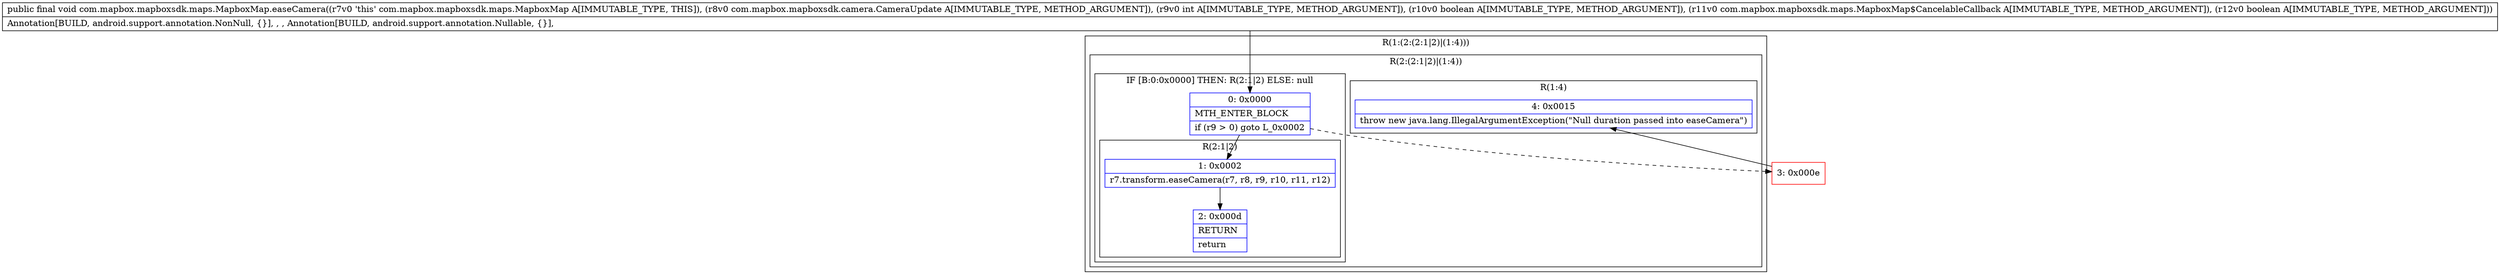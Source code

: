 digraph "CFG forcom.mapbox.mapboxsdk.maps.MapboxMap.easeCamera(Lcom\/mapbox\/mapboxsdk\/camera\/CameraUpdate;IZLcom\/mapbox\/mapboxsdk\/maps\/MapboxMap$CancelableCallback;Z)V" {
subgraph cluster_Region_1922999000 {
label = "R(1:(2:(2:1|2)|(1:4)))";
node [shape=record,color=blue];
subgraph cluster_Region_267204626 {
label = "R(2:(2:1|2)|(1:4))";
node [shape=record,color=blue];
subgraph cluster_IfRegion_2007627474 {
label = "IF [B:0:0x0000] THEN: R(2:1|2) ELSE: null";
node [shape=record,color=blue];
Node_0 [shape=record,label="{0\:\ 0x0000|MTH_ENTER_BLOCK\l|if (r9 \> 0) goto L_0x0002\l}"];
subgraph cluster_Region_1382732403 {
label = "R(2:1|2)";
node [shape=record,color=blue];
Node_1 [shape=record,label="{1\:\ 0x0002|r7.transform.easeCamera(r7, r8, r9, r10, r11, r12)\l}"];
Node_2 [shape=record,label="{2\:\ 0x000d|RETURN\l|return\l}"];
}
}
subgraph cluster_Region_1432691332 {
label = "R(1:4)";
node [shape=record,color=blue];
Node_4 [shape=record,label="{4\:\ 0x0015|throw new java.lang.IllegalArgumentException(\"Null duration passed into easeCamera\")\l}"];
}
}
}
Node_3 [shape=record,color=red,label="{3\:\ 0x000e}"];
MethodNode[shape=record,label="{public final void com.mapbox.mapboxsdk.maps.MapboxMap.easeCamera((r7v0 'this' com.mapbox.mapboxsdk.maps.MapboxMap A[IMMUTABLE_TYPE, THIS]), (r8v0 com.mapbox.mapboxsdk.camera.CameraUpdate A[IMMUTABLE_TYPE, METHOD_ARGUMENT]), (r9v0 int A[IMMUTABLE_TYPE, METHOD_ARGUMENT]), (r10v0 boolean A[IMMUTABLE_TYPE, METHOD_ARGUMENT]), (r11v0 com.mapbox.mapboxsdk.maps.MapboxMap$CancelableCallback A[IMMUTABLE_TYPE, METHOD_ARGUMENT]), (r12v0 boolean A[IMMUTABLE_TYPE, METHOD_ARGUMENT]))  | Annotation[BUILD, android.support.annotation.NonNull, \{\}], , , Annotation[BUILD, android.support.annotation.Nullable, \{\}], \l}"];
MethodNode -> Node_0;
Node_0 -> Node_1;
Node_0 -> Node_3[style=dashed];
Node_1 -> Node_2;
Node_3 -> Node_4;
}

